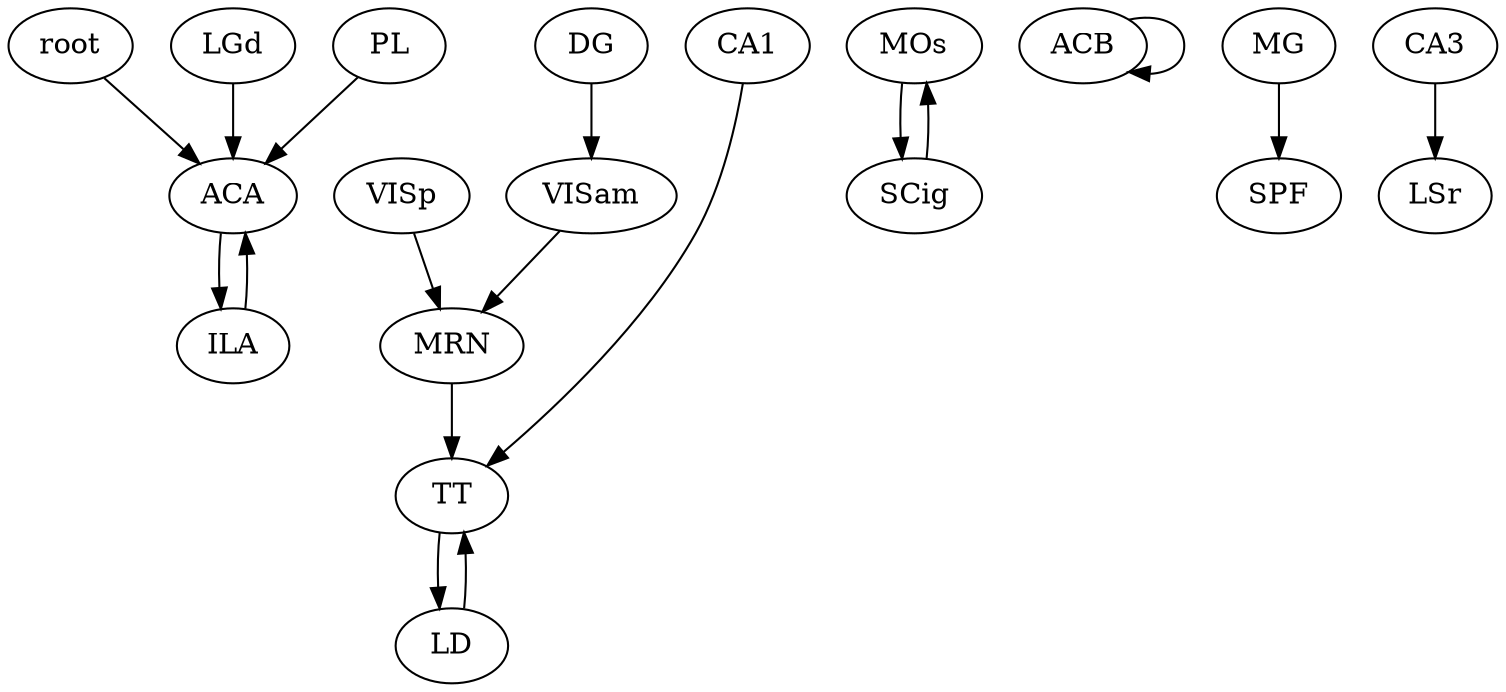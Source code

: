 digraph  {
ACA;
root;
VISp;
DG [region=hippocampal];
LGd;
PL [region="non-visual cortex"];
CA1 [region=hippocampal];
VISam [region="visual cortex"];
MRN;
MOs [region="non-visual cortex"];
ACB;
MG;
TT;
ILA;
SCig;
LD [region=thalamus];
CA3 [region=hippocampal];
SPF;
LSr [region="basal ganglia"];
ACA -> ILA  [weight="2.684759048274556"];
root -> ACA  [weight="2.2280804042538915"];
VISp -> MRN  [weight="2.2449737370938254"];
DG -> VISam  [weight="3.228959837117858"];
LGd -> ACA  [weight="2.1743425739979396"];
PL -> ACA  [weight="3.0732984143169024"];
CA1 -> TT  [weight="-3.663843279310596"];
VISam -> MRN  [weight="2.2350049054064796"];
MRN -> TT  [weight="2.626631163863802"];
MOs -> SCig  [weight="2.5189348724091505"];
ACB -> ACB  [weight="2.4831466404771363"];
MG -> SPF  [weight="2.588615318423389"];
TT -> LD  [weight="-2.896661723453589"];
ILA -> ACA  [weight="2.5769625990415945"];
SCig -> MOs  [weight="2.630793120925213"];
LD -> TT  [weight="-2.968498179283693"];
CA3 -> LSr  [weight="-2.3403328209429937"];
}
